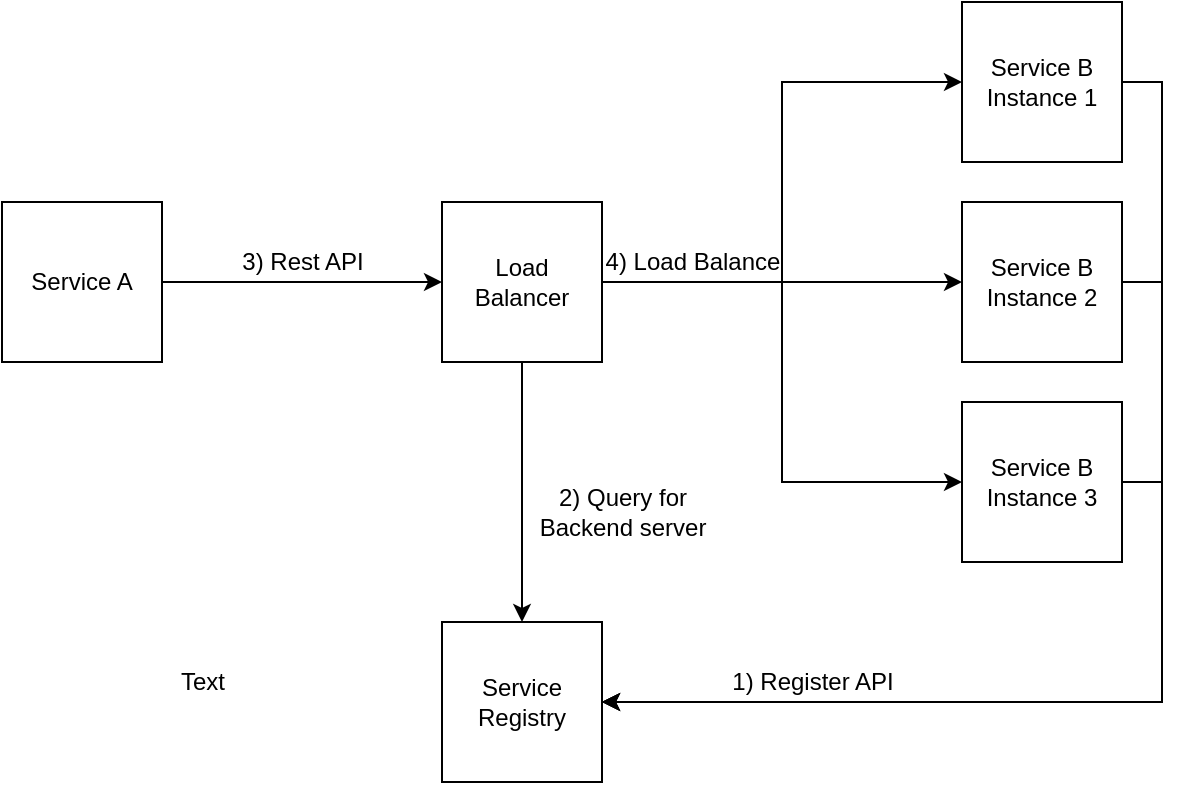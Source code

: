<mxfile version="14.1.8" type="github">
  <diagram id="PUrRE41Iz-RrbDxnnE0k" name="Page-1">
    <mxGraphModel dx="868" dy="482" grid="1" gridSize="10" guides="1" tooltips="1" connect="1" arrows="1" fold="1" page="1" pageScale="1" pageWidth="850" pageHeight="1100" math="0" shadow="0">
      <root>
        <mxCell id="0" />
        <mxCell id="1" parent="0" />
        <mxCell id="T6MMTxl71kh38wbVqUGL-4" value="" style="edgeStyle=orthogonalEdgeStyle;rounded=0;orthogonalLoop=1;jettySize=auto;html=1;entryX=0;entryY=0.5;entryDx=0;entryDy=0;exitX=1;exitY=0.5;exitDx=0;exitDy=0;" parent="1" source="T6MMTxl71kh38wbVqUGL-1" target="T6MMTxl71kh38wbVqUGL-3" edge="1">
          <mxGeometry relative="1" as="geometry" />
        </mxCell>
        <mxCell id="T6MMTxl71kh38wbVqUGL-18" style="edgeStyle=orthogonalEdgeStyle;rounded=0;orthogonalLoop=1;jettySize=auto;html=1;exitX=0.5;exitY=1;exitDx=0;exitDy=0;entryX=0.5;entryY=0;entryDx=0;entryDy=0;" parent="1" source="T6MMTxl71kh38wbVqUGL-1" target="T6MMTxl71kh38wbVqUGL-17" edge="1">
          <mxGeometry relative="1" as="geometry" />
        </mxCell>
        <mxCell id="T6MMTxl71kh38wbVqUGL-1" value="Load &lt;br&gt;Balancer" style="whiteSpace=wrap;html=1;aspect=fixed;" parent="1" vertex="1">
          <mxGeometry x="240" y="230" width="80" height="80" as="geometry" />
        </mxCell>
        <mxCell id="T6MMTxl71kh38wbVqUGL-16" style="edgeStyle=orthogonalEdgeStyle;rounded=0;orthogonalLoop=1;jettySize=auto;html=1;exitX=1;exitY=0.5;exitDx=0;exitDy=0;entryX=0;entryY=0.5;entryDx=0;entryDy=0;" parent="1" source="T6MMTxl71kh38wbVqUGL-2" target="T6MMTxl71kh38wbVqUGL-1" edge="1">
          <mxGeometry relative="1" as="geometry" />
        </mxCell>
        <mxCell id="T6MMTxl71kh38wbVqUGL-2" value="Service A" style="whiteSpace=wrap;html=1;aspect=fixed;" parent="1" vertex="1">
          <mxGeometry x="20" y="230" width="80" height="80" as="geometry" />
        </mxCell>
        <mxCell id="T6MMTxl71kh38wbVqUGL-21" style="edgeStyle=orthogonalEdgeStyle;rounded=0;orthogonalLoop=1;jettySize=auto;html=1;exitX=1;exitY=0.5;exitDx=0;exitDy=0;entryX=1;entryY=0.5;entryDx=0;entryDy=0;" parent="1" source="T6MMTxl71kh38wbVqUGL-3" target="T6MMTxl71kh38wbVqUGL-17" edge="1">
          <mxGeometry relative="1" as="geometry" />
        </mxCell>
        <mxCell id="T6MMTxl71kh38wbVqUGL-3" value="Service B&lt;br&gt;Instance 1" style="whiteSpace=wrap;html=1;aspect=fixed;" parent="1" vertex="1">
          <mxGeometry x="500" y="130" width="80" height="80" as="geometry" />
        </mxCell>
        <mxCell id="T6MMTxl71kh38wbVqUGL-24" style="edgeStyle=orthogonalEdgeStyle;rounded=0;orthogonalLoop=1;jettySize=auto;html=1;exitX=1;exitY=0.5;exitDx=0;exitDy=0;entryX=1;entryY=0.5;entryDx=0;entryDy=0;" parent="1" source="T6MMTxl71kh38wbVqUGL-5" target="T6MMTxl71kh38wbVqUGL-17" edge="1">
          <mxGeometry relative="1" as="geometry" />
        </mxCell>
        <mxCell id="T6MMTxl71kh38wbVqUGL-5" value="Service B&lt;br&gt;Instance 2" style="whiteSpace=wrap;html=1;aspect=fixed;" parent="1" vertex="1">
          <mxGeometry x="500" y="230" width="80" height="80" as="geometry" />
        </mxCell>
        <mxCell id="T6MMTxl71kh38wbVqUGL-7" value="" style="endArrow=classic;html=1;exitX=1;exitY=0.5;exitDx=0;exitDy=0;entryX=0;entryY=0.5;entryDx=0;entryDy=0;" parent="1" source="T6MMTxl71kh38wbVqUGL-1" target="T6MMTxl71kh38wbVqUGL-5" edge="1">
          <mxGeometry width="50" height="50" relative="1" as="geometry">
            <mxPoint x="400" y="280" as="sourcePoint" />
            <mxPoint x="450" y="230" as="targetPoint" />
          </mxGeometry>
        </mxCell>
        <mxCell id="T6MMTxl71kh38wbVqUGL-23" style="edgeStyle=orthogonalEdgeStyle;rounded=0;orthogonalLoop=1;jettySize=auto;html=1;exitX=1;exitY=0.5;exitDx=0;exitDy=0;entryX=1;entryY=0.5;entryDx=0;entryDy=0;" parent="1" source="T6MMTxl71kh38wbVqUGL-13" target="T6MMTxl71kh38wbVqUGL-17" edge="1">
          <mxGeometry relative="1" as="geometry" />
        </mxCell>
        <mxCell id="T6MMTxl71kh38wbVqUGL-13" value="Service B&lt;br&gt;Instance 3" style="whiteSpace=wrap;html=1;aspect=fixed;" parent="1" vertex="1">
          <mxGeometry x="500" y="330" width="80" height="80" as="geometry" />
        </mxCell>
        <mxCell id="T6MMTxl71kh38wbVqUGL-14" value="" style="edgeStyle=orthogonalEdgeStyle;rounded=0;orthogonalLoop=1;jettySize=auto;html=1;entryX=0;entryY=0.5;entryDx=0;entryDy=0;exitX=1;exitY=0.5;exitDx=0;exitDy=0;" parent="1" target="T6MMTxl71kh38wbVqUGL-13" edge="1">
          <mxGeometry relative="1" as="geometry">
            <mxPoint x="390" y="270" as="sourcePoint" />
            <mxPoint x="500" y="170" as="targetPoint" />
            <Array as="points">
              <mxPoint x="410" y="270" />
              <mxPoint x="410" y="370" />
            </Array>
          </mxGeometry>
        </mxCell>
        <mxCell id="T6MMTxl71kh38wbVqUGL-15" value="4) Load Balance" style="text;html=1;align=center;verticalAlign=middle;resizable=0;points=[];autosize=1;" parent="1" vertex="1">
          <mxGeometry x="315" y="250" width="100" height="20" as="geometry" />
        </mxCell>
        <mxCell id="T6MMTxl71kh38wbVqUGL-17" value="Service Registry" style="whiteSpace=wrap;html=1;aspect=fixed;" parent="1" vertex="1">
          <mxGeometry x="240" y="440" width="80" height="80" as="geometry" />
        </mxCell>
        <mxCell id="T6MMTxl71kh38wbVqUGL-19" value="3) Rest API" style="text;html=1;align=center;verticalAlign=middle;resizable=0;points=[];autosize=1;" parent="1" vertex="1">
          <mxGeometry x="130" y="250" width="80" height="20" as="geometry" />
        </mxCell>
        <mxCell id="T6MMTxl71kh38wbVqUGL-20" value="2) Query for &lt;br&gt;Backend server" style="text;html=1;align=center;verticalAlign=middle;resizable=0;points=[];autosize=1;" parent="1" vertex="1">
          <mxGeometry x="280" y="370" width="100" height="30" as="geometry" />
        </mxCell>
        <mxCell id="T6MMTxl71kh38wbVqUGL-25" value="1) Register API" style="text;html=1;align=center;verticalAlign=middle;resizable=0;points=[];autosize=1;" parent="1" vertex="1">
          <mxGeometry x="375" y="460" width="100" height="20" as="geometry" />
        </mxCell>
        <mxCell id="wCQVI0wv1kOe9CwyudKi-1" value="Text" style="text;html=1;align=center;verticalAlign=middle;resizable=0;points=[];autosize=1;" vertex="1" parent="1">
          <mxGeometry x="100" y="460" width="40" height="20" as="geometry" />
        </mxCell>
      </root>
    </mxGraphModel>
  </diagram>
</mxfile>
